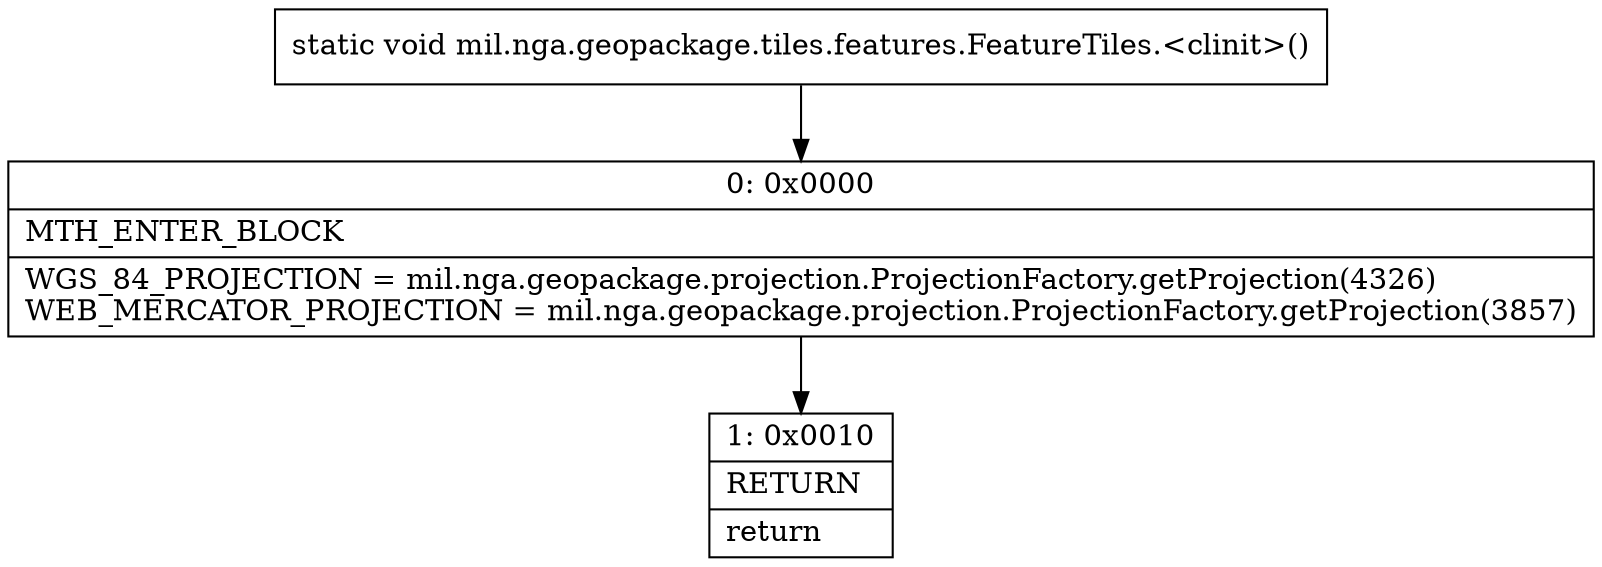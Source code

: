 digraph "CFG formil.nga.geopackage.tiles.features.FeatureTiles.\<clinit\>()V" {
Node_0 [shape=record,label="{0\:\ 0x0000|MTH_ENTER_BLOCK\l|WGS_84_PROJECTION = mil.nga.geopackage.projection.ProjectionFactory.getProjection(4326)\lWEB_MERCATOR_PROJECTION = mil.nga.geopackage.projection.ProjectionFactory.getProjection(3857)\l}"];
Node_1 [shape=record,label="{1\:\ 0x0010|RETURN\l|return\l}"];
MethodNode[shape=record,label="{static void mil.nga.geopackage.tiles.features.FeatureTiles.\<clinit\>() }"];
MethodNode -> Node_0;
Node_0 -> Node_1;
}

